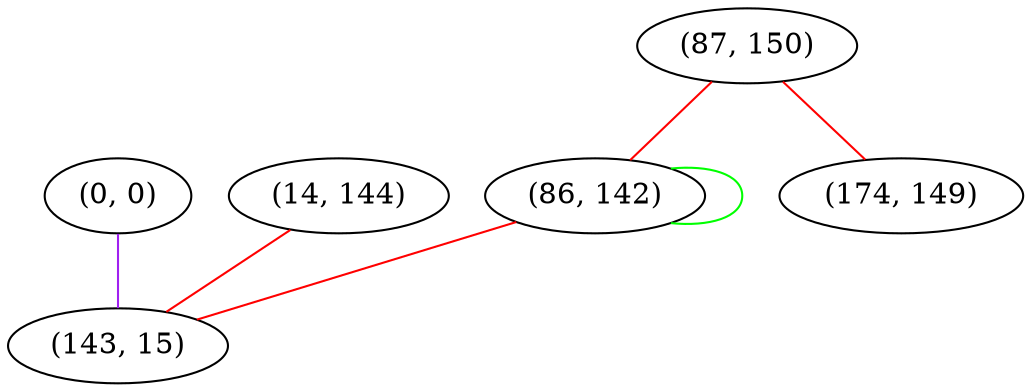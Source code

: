 graph "" {
"(0, 0)";
"(14, 144)";
"(87, 150)";
"(86, 142)";
"(174, 149)";
"(143, 15)";
"(0, 0)" -- "(143, 15)"  [color=purple, key=0, weight=4];
"(14, 144)" -- "(143, 15)"  [color=red, key=0, weight=1];
"(87, 150)" -- "(174, 149)"  [color=red, key=0, weight=1];
"(87, 150)" -- "(86, 142)"  [color=red, key=0, weight=1];
"(86, 142)" -- "(143, 15)"  [color=red, key=0, weight=1];
"(86, 142)" -- "(86, 142)"  [color=green, key=0, weight=2];
}

